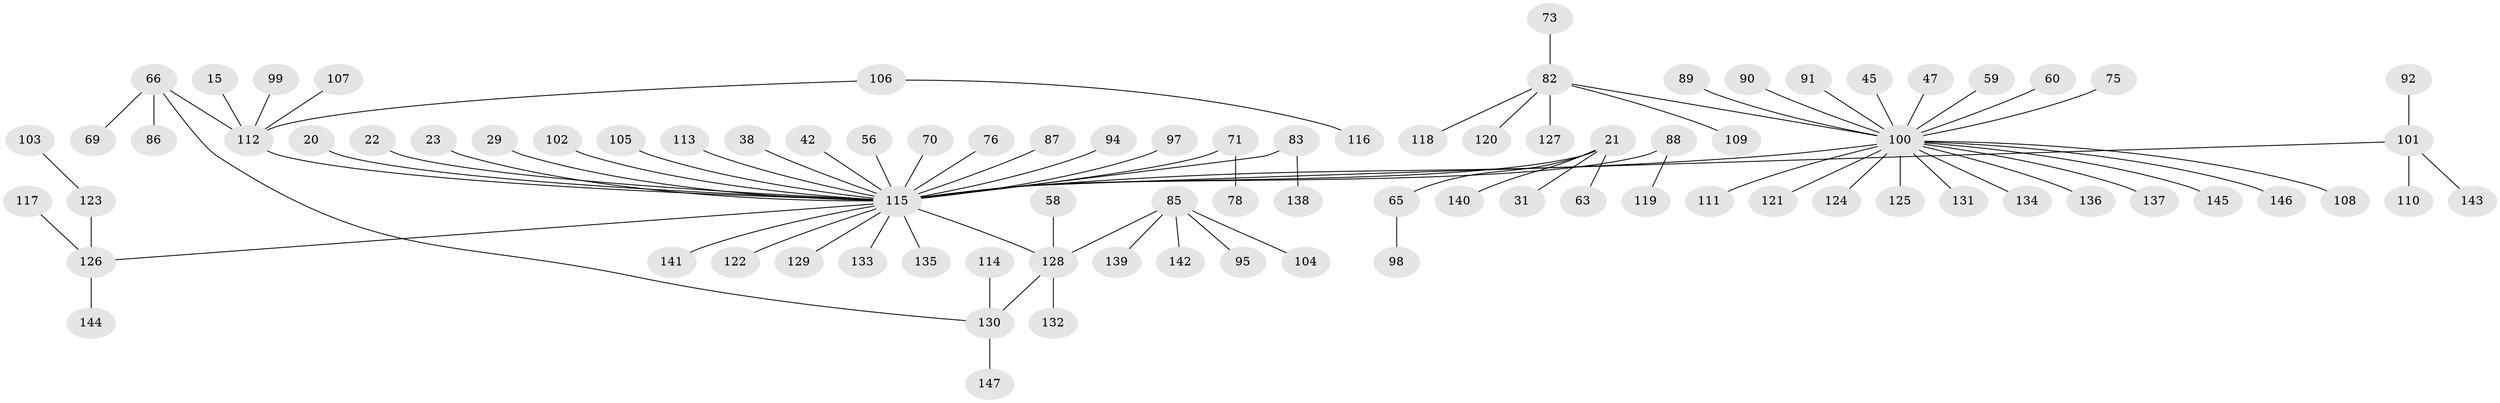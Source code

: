 // original degree distribution, {5: 0.034013605442176874, 26: 0.006802721088435374, 9: 0.006802721088435374, 4: 0.047619047619047616, 2: 0.1360544217687075, 8: 0.013605442176870748, 3: 0.07482993197278912, 6: 0.02040816326530612, 7: 0.013605442176870748, 1: 0.6462585034013606}
// Generated by graph-tools (version 1.1) at 2025/50/03/04/25 21:50:44]
// undirected, 88 vertices, 88 edges
graph export_dot {
graph [start="1"]
  node [color=gray90,style=filled];
  15;
  20;
  21 [super="+17"];
  22;
  23;
  29;
  31;
  38;
  42;
  45;
  47;
  56;
  58;
  59;
  60 [super="+46"];
  63;
  65;
  66 [super="+28"];
  69;
  70 [super="+52"];
  71;
  73;
  75 [super="+36"];
  76;
  78;
  82 [super="+62+67"];
  83;
  85 [super="+53"];
  86;
  87;
  88;
  89;
  90;
  91;
  92;
  94;
  95;
  97;
  98;
  99;
  100 [super="+33+55+84+74"];
  101 [super="+32+39+40+54+57+77"];
  102;
  103;
  104;
  105 [super="+35"];
  106;
  107;
  108;
  109;
  110;
  111;
  112 [super="+81+72+96"];
  113;
  114;
  115 [super="+14+43+61+2"];
  116;
  117;
  118;
  119;
  120;
  121;
  122;
  123 [super="+79"];
  124;
  125 [super="+49"];
  126 [super="+64+80+51+68+93"];
  127;
  128 [super="+12"];
  129;
  130 [super="+18+26"];
  131;
  132;
  133;
  134;
  135;
  136;
  137;
  138;
  139;
  140;
  141;
  142;
  143;
  144;
  145;
  146 [super="+19"];
  147;
  15 -- 112;
  20 -- 115;
  21 -- 65;
  21 -- 140;
  21 -- 31;
  21 -- 63;
  21 -- 115 [weight=3];
  22 -- 115;
  23 -- 115;
  29 -- 115;
  38 -- 115;
  42 -- 115;
  45 -- 100;
  47 -- 100;
  56 -- 115;
  58 -- 128;
  59 -- 100;
  60 -- 100;
  65 -- 98;
  66 -- 69;
  66 -- 86;
  66 -- 112;
  66 -- 130;
  70 -- 115;
  71 -- 78;
  71 -- 115;
  73 -- 82;
  75 -- 100;
  76 -- 115;
  82 -- 109;
  82 -- 118;
  82 -- 120;
  82 -- 127;
  82 -- 100;
  83 -- 138;
  83 -- 115;
  85 -- 104;
  85 -- 139;
  85 -- 142;
  85 -- 128;
  85 -- 95;
  87 -- 115;
  88 -- 119;
  88 -- 115;
  89 -- 100;
  90 -- 100;
  91 -- 100;
  92 -- 101;
  94 -- 115;
  97 -- 115;
  99 -- 112;
  100 -- 136;
  100 -- 111;
  100 -- 115 [weight=3];
  100 -- 121;
  100 -- 124;
  100 -- 131;
  100 -- 108;
  100 -- 134;
  100 -- 137;
  100 -- 145;
  100 -- 146;
  100 -- 125;
  101 -- 110;
  101 -- 115;
  101 -- 143;
  102 -- 115;
  103 -- 123;
  105 -- 115;
  106 -- 116;
  106 -- 112;
  107 -- 112;
  112 -- 115 [weight=2];
  113 -- 115;
  114 -- 130;
  115 -- 122;
  115 -- 128;
  115 -- 129;
  115 -- 133;
  115 -- 135;
  115 -- 141;
  115 -- 126;
  117 -- 126;
  123 -- 126;
  126 -- 144;
  128 -- 132;
  128 -- 130;
  130 -- 147;
}
